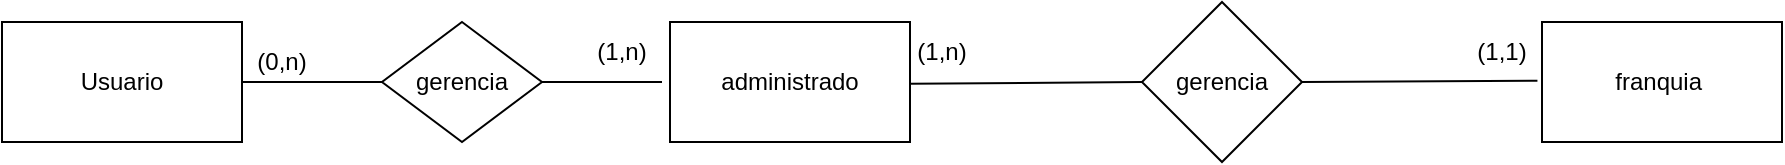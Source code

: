 <mxfile version="24.2.2" type="github">
  <diagram id="C5RBs43oDa-KdzZeNtuy" name="Page-1">
    <mxGraphModel dx="1784" dy="441" grid="1" gridSize="10" guides="1" tooltips="1" connect="1" arrows="1" fold="1" page="1" pageScale="1" pageWidth="827" pageHeight="1169" math="0" shadow="0">
      <root>
        <mxCell id="WIyWlLk6GJQsqaUBKTNV-0" />
        <mxCell id="WIyWlLk6GJQsqaUBKTNV-1" parent="WIyWlLk6GJQsqaUBKTNV-0" />
        <mxCell id="HW2MDfvbsK_AEwlWGAK0-0" value="administrado" style="rounded=0;whiteSpace=wrap;html=1;" vertex="1" parent="WIyWlLk6GJQsqaUBKTNV-1">
          <mxGeometry x="294" y="90" width="120" height="60" as="geometry" />
        </mxCell>
        <mxCell id="HW2MDfvbsK_AEwlWGAK0-1" value="franquia&amp;nbsp;" style="rounded=0;whiteSpace=wrap;html=1;" vertex="1" parent="WIyWlLk6GJQsqaUBKTNV-1">
          <mxGeometry x="730" y="90" width="120" height="60" as="geometry" />
        </mxCell>
        <mxCell id="HW2MDfvbsK_AEwlWGAK0-2" value="Usuario" style="rounded=0;whiteSpace=wrap;html=1;" vertex="1" parent="WIyWlLk6GJQsqaUBKTNV-1">
          <mxGeometry x="-40" y="90" width="120" height="60" as="geometry" />
        </mxCell>
        <mxCell id="HW2MDfvbsK_AEwlWGAK0-4" value="gerencia" style="rhombus;whiteSpace=wrap;html=1;" vertex="1" parent="WIyWlLk6GJQsqaUBKTNV-1">
          <mxGeometry x="530" y="80" width="80" height="80" as="geometry" />
        </mxCell>
        <mxCell id="HW2MDfvbsK_AEwlWGAK0-5" value="" style="endArrow=none;html=1;rounded=0;exitX=0.996;exitY=0.515;exitDx=0;exitDy=0;exitPerimeter=0;entryX=0;entryY=0.5;entryDx=0;entryDy=0;" edge="1" parent="WIyWlLk6GJQsqaUBKTNV-1" source="HW2MDfvbsK_AEwlWGAK0-0" target="HW2MDfvbsK_AEwlWGAK0-4">
          <mxGeometry width="50" height="50" relative="1" as="geometry">
            <mxPoint x="460" y="210" as="sourcePoint" />
            <mxPoint x="520" y="128" as="targetPoint" />
          </mxGeometry>
        </mxCell>
        <mxCell id="HW2MDfvbsK_AEwlWGAK0-7" value="" style="endArrow=none;html=1;rounded=0;exitX=1;exitY=0.5;exitDx=0;exitDy=0;entryX=-0.019;entryY=0.489;entryDx=0;entryDy=0;entryPerimeter=0;" edge="1" parent="WIyWlLk6GJQsqaUBKTNV-1" source="HW2MDfvbsK_AEwlWGAK0-4" target="HW2MDfvbsK_AEwlWGAK0-1">
          <mxGeometry width="50" height="50" relative="1" as="geometry">
            <mxPoint x="660" y="150" as="sourcePoint" />
            <mxPoint x="710" y="100" as="targetPoint" />
          </mxGeometry>
        </mxCell>
        <mxCell id="HW2MDfvbsK_AEwlWGAK0-8" value="(1,1)" style="text;html=1;align=center;verticalAlign=middle;whiteSpace=wrap;rounded=0;" vertex="1" parent="WIyWlLk6GJQsqaUBKTNV-1">
          <mxGeometry x="680" y="90" width="60" height="30" as="geometry" />
        </mxCell>
        <mxCell id="HW2MDfvbsK_AEwlWGAK0-9" value="(1,n)" style="text;html=1;align=center;verticalAlign=middle;whiteSpace=wrap;rounded=0;" vertex="1" parent="WIyWlLk6GJQsqaUBKTNV-1">
          <mxGeometry x="400" y="90" width="60" height="30" as="geometry" />
        </mxCell>
        <mxCell id="HW2MDfvbsK_AEwlWGAK0-10" value="gerencia" style="rhombus;whiteSpace=wrap;html=1;" vertex="1" parent="WIyWlLk6GJQsqaUBKTNV-1">
          <mxGeometry x="150" y="90" width="80" height="60" as="geometry" />
        </mxCell>
        <mxCell id="HW2MDfvbsK_AEwlWGAK0-12" value="" style="endArrow=none;html=1;rounded=0;exitX=1;exitY=0.5;exitDx=0;exitDy=0;" edge="1" parent="WIyWlLk6GJQsqaUBKTNV-1" source="HW2MDfvbsK_AEwlWGAK0-10">
          <mxGeometry width="50" height="50" relative="1" as="geometry">
            <mxPoint x="220" y="170" as="sourcePoint" />
            <mxPoint x="290" y="120" as="targetPoint" />
          </mxGeometry>
        </mxCell>
        <mxCell id="HW2MDfvbsK_AEwlWGAK0-13" value="" style="endArrow=none;html=1;rounded=0;entryX=0;entryY=0.5;entryDx=0;entryDy=0;" edge="1" parent="WIyWlLk6GJQsqaUBKTNV-1" source="HW2MDfvbsK_AEwlWGAK0-2" target="HW2MDfvbsK_AEwlWGAK0-10">
          <mxGeometry width="50" height="50" relative="1" as="geometry">
            <mxPoint x="40" y="210" as="sourcePoint" />
            <mxPoint x="90" y="160" as="targetPoint" />
          </mxGeometry>
        </mxCell>
        <mxCell id="HW2MDfvbsK_AEwlWGAK0-14" value="(0,n)" style="text;html=1;align=center;verticalAlign=middle;whiteSpace=wrap;rounded=0;" vertex="1" parent="WIyWlLk6GJQsqaUBKTNV-1">
          <mxGeometry x="70" y="100" width="60" height="20" as="geometry" />
        </mxCell>
        <mxCell id="HW2MDfvbsK_AEwlWGAK0-15" value="(1,n)" style="text;html=1;align=center;verticalAlign=middle;whiteSpace=wrap;rounded=0;" vertex="1" parent="WIyWlLk6GJQsqaUBKTNV-1">
          <mxGeometry x="240" y="90" width="60" height="30" as="geometry" />
        </mxCell>
      </root>
    </mxGraphModel>
  </diagram>
</mxfile>
